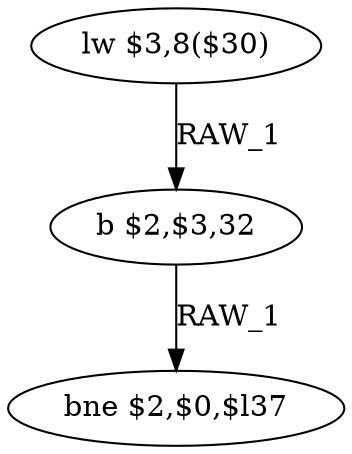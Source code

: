 digraph G1 {
node [shape = ellipse];
i0 [label = "lw $3,8($30)"] ;
i0 ->  i1 [label= "RAW_1"];
i1 [label = "b $2,$3,32"] ;
i1 ->  i2 [label= "RAW_1"];
i2 [label = "bne $2,$0,$l37"] ;
}
